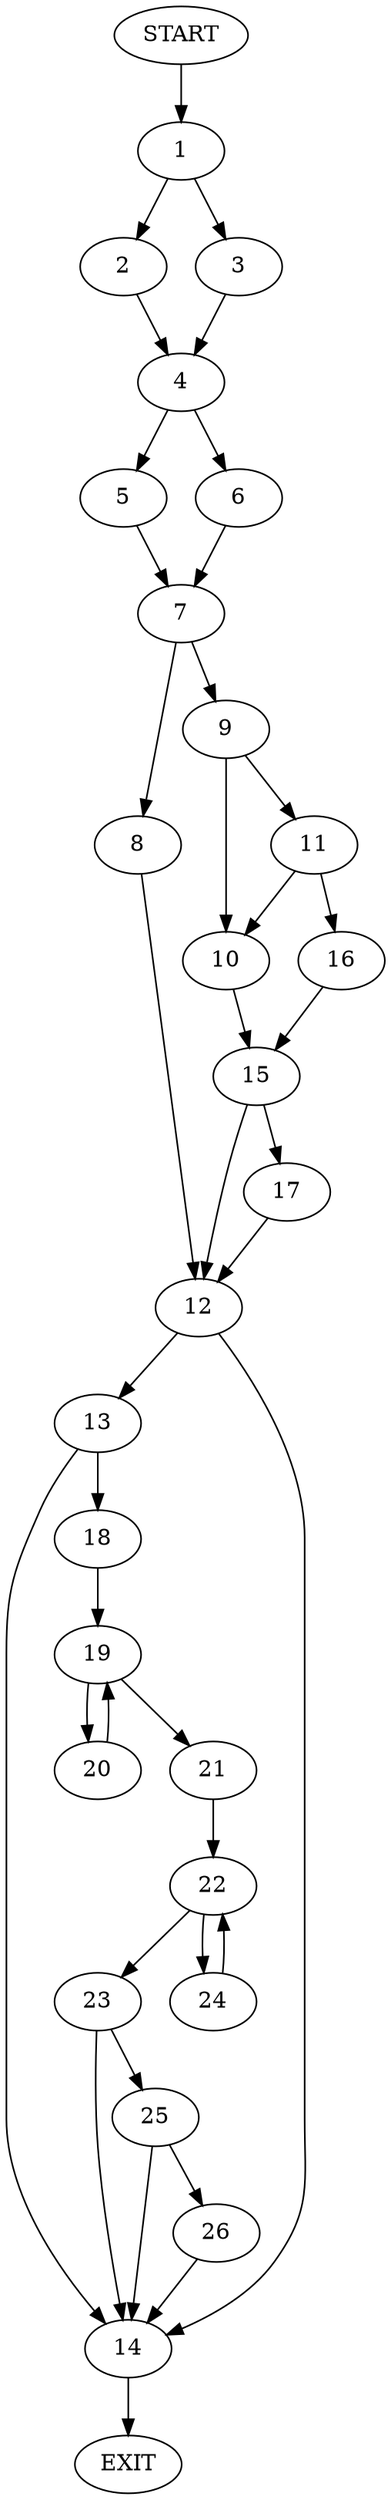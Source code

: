 digraph {
0 [label="START"]
27 [label="EXIT"]
0 -> 1
1 -> 2
1 -> 3
2 -> 4
3 -> 4
4 -> 5
4 -> 6
6 -> 7
5 -> 7
7 -> 8
7 -> 9
9 -> 10
9 -> 11
8 -> 12
12 -> 13
12 -> 14
10 -> 15
11 -> 10
11 -> 16
16 -> 15
15 -> 12
15 -> 17
17 -> 12
13 -> 18
13 -> 14
14 -> 27
18 -> 19
19 -> 20
19 -> 21
20 -> 19
21 -> 22
22 -> 23
22 -> 24
24 -> 22
23 -> 25
23 -> 14
25 -> 26
25 -> 14
26 -> 14
}
